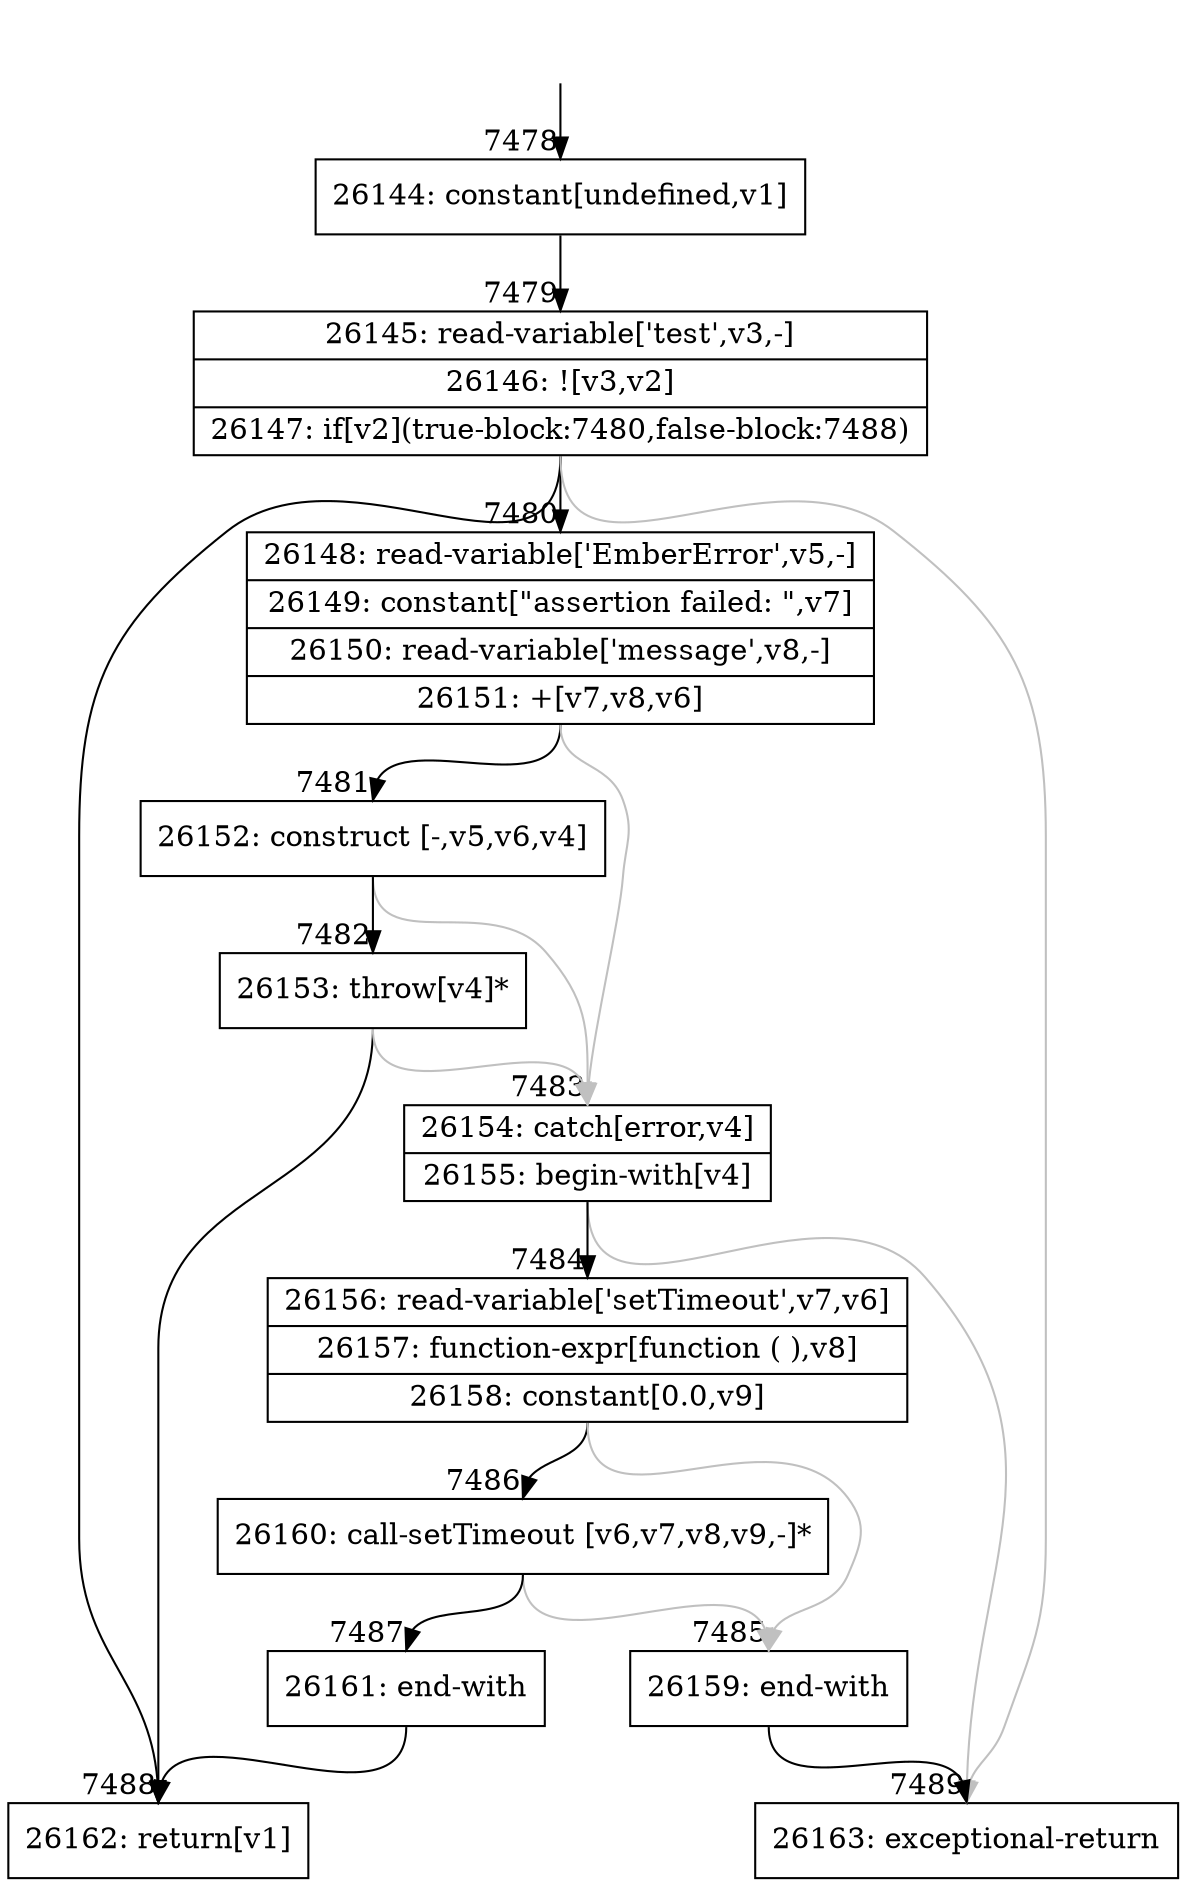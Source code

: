 digraph {
rankdir="TD"
BB_entry626[shape=none,label=""];
BB_entry626 -> BB7478 [tailport=s, headport=n, headlabel="    7478"]
BB7478 [shape=record label="{26144: constant[undefined,v1]}" ] 
BB7478 -> BB7479 [tailport=s, headport=n, headlabel="      7479"]
BB7479 [shape=record label="{26145: read-variable['test',v3,-]|26146: ![v3,v2]|26147: if[v2](true-block:7480,false-block:7488)}" ] 
BB7479 -> BB7480 [tailport=s, headport=n, headlabel="      7480"]
BB7479 -> BB7488 [tailport=s, headport=n, headlabel="      7488"]
BB7479 -> BB7489 [tailport=s, headport=n, color=gray, headlabel="      7489"]
BB7480 [shape=record label="{26148: read-variable['EmberError',v5,-]|26149: constant[\"assertion failed: \",v7]|26150: read-variable['message',v8,-]|26151: +[v7,v8,v6]}" ] 
BB7480 -> BB7481 [tailport=s, headport=n, headlabel="      7481"]
BB7480 -> BB7483 [tailport=s, headport=n, color=gray, headlabel="      7483"]
BB7481 [shape=record label="{26152: construct [-,v5,v6,v4]}" ] 
BB7481 -> BB7482 [tailport=s, headport=n, headlabel="      7482"]
BB7481 -> BB7483 [tailport=s, headport=n, color=gray]
BB7482 [shape=record label="{26153: throw[v4]*}" ] 
BB7482 -> BB7488 [tailport=s, headport=n]
BB7482 -> BB7483 [tailport=s, headport=n, color=gray]
BB7483 [shape=record label="{26154: catch[error,v4]|26155: begin-with[v4]}" ] 
BB7483 -> BB7484 [tailport=s, headport=n, headlabel="      7484"]
BB7483 -> BB7489 [tailport=s, headport=n, color=gray]
BB7484 [shape=record label="{26156: read-variable['setTimeout',v7,v6]|26157: function-expr[function ( ),v8]|26158: constant[0.0,v9]}" ] 
BB7484 -> BB7486 [tailport=s, headport=n, headlabel="      7486"]
BB7484 -> BB7485 [tailport=s, headport=n, color=gray, headlabel="      7485"]
BB7485 [shape=record label="{26159: end-with}" ] 
BB7485 -> BB7489 [tailport=s, headport=n]
BB7486 [shape=record label="{26160: call-setTimeout [v6,v7,v8,v9,-]*}" ] 
BB7486 -> BB7487 [tailport=s, headport=n, headlabel="      7487"]
BB7486 -> BB7485 [tailport=s, headport=n, color=gray]
BB7487 [shape=record label="{26161: end-with}" ] 
BB7487 -> BB7488 [tailport=s, headport=n]
BB7488 [shape=record label="{26162: return[v1]}" ] 
BB7489 [shape=record label="{26163: exceptional-return}" ] 
//#$~ 13758
}
